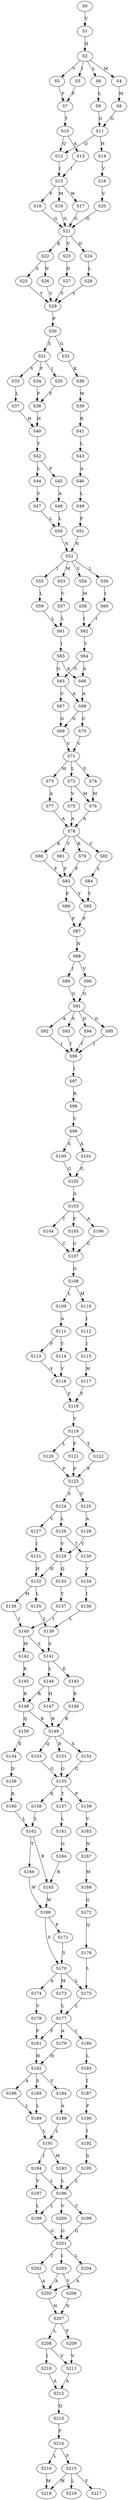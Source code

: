 strict digraph  {
	S0 -> S1 [ label = V ];
	S1 -> S2 [ label = Q ];
	S2 -> S3 [ label = I ];
	S2 -> S4 [ label = M ];
	S2 -> S5 [ label = V ];
	S2 -> S6 [ label = L ];
	S3 -> S7 [ label = F ];
	S4 -> S8 [ label = M ];
	S5 -> S7 [ label = F ];
	S6 -> S9 [ label = L ];
	S7 -> S10 [ label = T ];
	S8 -> S11 [ label = G ];
	S9 -> S11 [ label = G ];
	S10 -> S12 [ label = Q ];
	S10 -> S13 [ label = A ];
	S11 -> S12 [ label = Q ];
	S11 -> S14 [ label = H ];
	S12 -> S15 [ label = I ];
	S13 -> S15 [ label = I ];
	S14 -> S16 [ label = V ];
	S15 -> S17 [ label = W ];
	S15 -> S18 [ label = F ];
	S15 -> S19 [ label = M ];
	S16 -> S20 [ label = V ];
	S17 -> S21 [ label = G ];
	S18 -> S21 [ label = G ];
	S19 -> S21 [ label = G ];
	S20 -> S21 [ label = G ];
	S21 -> S22 [ label = K ];
	S21 -> S23 [ label = V ];
	S21 -> S24 [ label = D ];
	S22 -> S25 [ label = S ];
	S22 -> S26 [ label = N ];
	S23 -> S27 [ label = D ];
	S24 -> S28 [ label = L ];
	S25 -> S29 [ label = Y ];
	S26 -> S29 [ label = Y ];
	S27 -> S29 [ label = Y ];
	S28 -> S29 [ label = Y ];
	S29 -> S30 [ label = P ];
	S30 -> S31 [ label = S ];
	S30 -> S32 [ label = G ];
	S31 -> S33 [ label = V ];
	S31 -> S34 [ label = F ];
	S31 -> S35 [ label = I ];
	S32 -> S36 [ label = K ];
	S33 -> S37 [ label = L ];
	S34 -> S38 [ label = F ];
	S35 -> S38 [ label = F ];
	S36 -> S39 [ label = W ];
	S37 -> S40 [ label = H ];
	S38 -> S40 [ label = H ];
	S39 -> S41 [ label = R ];
	S40 -> S42 [ label = V ];
	S41 -> S43 [ label = L ];
	S42 -> S44 [ label = L ];
	S42 -> S45 [ label = F ];
	S43 -> S46 [ label = A ];
	S44 -> S47 [ label = V ];
	S45 -> S48 [ label = A ];
	S46 -> S49 [ label = L ];
	S47 -> S50 [ label = L ];
	S48 -> S50 [ label = L ];
	S49 -> S51 [ label = F ];
	S50 -> S52 [ label = N ];
	S51 -> S52 [ label = N ];
	S52 -> S53 [ label = M ];
	S52 -> S54 [ label = V ];
	S52 -> S55 [ label = I ];
	S52 -> S56 [ label = L ];
	S53 -> S57 [ label = V ];
	S54 -> S58 [ label = M ];
	S55 -> S59 [ label = L ];
	S56 -> S60 [ label = I ];
	S57 -> S61 [ label = L ];
	S58 -> S62 [ label = I ];
	S59 -> S61 [ label = L ];
	S60 -> S62 [ label = I ];
	S61 -> S63 [ label = I ];
	S62 -> S64 [ label = V ];
	S63 -> S65 [ label = G ];
	S63 -> S66 [ label = A ];
	S64 -> S66 [ label = A ];
	S64 -> S65 [ label = G ];
	S65 -> S67 [ label = C ];
	S65 -> S68 [ label = A ];
	S66 -> S68 [ label = A ];
	S67 -> S69 [ label = G ];
	S68 -> S69 [ label = G ];
	S68 -> S70 [ label = C ];
	S69 -> S71 [ label = V ];
	S70 -> S71 [ label = V ];
	S71 -> S72 [ label = L ];
	S71 -> S73 [ label = M ];
	S71 -> S74 [ label = S ];
	S72 -> S75 [ label = V ];
	S72 -> S76 [ label = M ];
	S73 -> S77 [ label = A ];
	S74 -> S76 [ label = M ];
	S75 -> S78 [ label = A ];
	S76 -> S78 [ label = A ];
	S77 -> S78 [ label = A ];
	S78 -> S79 [ label = R ];
	S78 -> S80 [ label = K ];
	S78 -> S81 [ label = V ];
	S78 -> S82 [ label = C ];
	S79 -> S83 [ label = F ];
	S80 -> S83 [ label = F ];
	S81 -> S83 [ label = F ];
	S82 -> S84 [ label = L ];
	S83 -> S85 [ label = Y ];
	S83 -> S86 [ label = F ];
	S84 -> S85 [ label = Y ];
	S85 -> S87 [ label = P ];
	S86 -> S87 [ label = P ];
	S87 -> S88 [ label = N ];
	S88 -> S89 [ label = I ];
	S88 -> S90 [ label = V ];
	S89 -> S91 [ label = G ];
	S90 -> S91 [ label = G ];
	S91 -> S92 [ label = A ];
	S91 -> S93 [ label = S ];
	S91 -> S94 [ label = D ];
	S91 -> S95 [ label = G ];
	S92 -> S96 [ label = I ];
	S93 -> S96 [ label = I ];
	S94 -> S96 [ label = I ];
	S95 -> S96 [ label = I ];
	S96 -> S97 [ label = I ];
	S97 -> S98 [ label = R ];
	S98 -> S99 [ label = Y ];
	S99 -> S100 [ label = S ];
	S99 -> S101 [ label = A ];
	S100 -> S102 [ label = G ];
	S101 -> S102 [ label = G ];
	S102 -> S103 [ label = A ];
	S103 -> S104 [ label = T ];
	S103 -> S105 [ label = F ];
	S103 -> S106 [ label = A ];
	S104 -> S107 [ label = C ];
	S105 -> S107 [ label = C ];
	S106 -> S107 [ label = C ];
	S107 -> S108 [ label = G ];
	S108 -> S109 [ label = L ];
	S108 -> S110 [ label = M ];
	S109 -> S111 [ label = A ];
	S110 -> S112 [ label = I ];
	S111 -> S113 [ label = F ];
	S111 -> S114 [ label = Y ];
	S112 -> S115 [ label = I ];
	S113 -> S116 [ label = V ];
	S114 -> S116 [ label = V ];
	S115 -> S117 [ label = M ];
	S116 -> S118 [ label = F ];
	S117 -> S118 [ label = F ];
	S118 -> S119 [ label = V ];
	S119 -> S120 [ label = L ];
	S119 -> S121 [ label = F ];
	S119 -> S122 [ label = Y ];
	S120 -> S123 [ label = P ];
	S121 -> S123 [ label = P ];
	S122 -> S123 [ label = P ];
	S123 -> S124 [ label = S ];
	S123 -> S125 [ label = C ];
	S124 -> S126 [ label = L ];
	S124 -> S127 [ label = V ];
	S125 -> S128 [ label = A ];
	S126 -> S129 [ label = V ];
	S126 -> S130 [ label = T ];
	S127 -> S131 [ label = I ];
	S128 -> S129 [ label = V ];
	S129 -> S132 [ label = H ];
	S129 -> S133 [ label = Q ];
	S130 -> S134 [ label = Y ];
	S131 -> S132 [ label = H ];
	S132 -> S135 [ label = L ];
	S132 -> S136 [ label = M ];
	S133 -> S137 [ label = Y ];
	S134 -> S138 [ label = I ];
	S135 -> S139 [ label = L ];
	S136 -> S140 [ label = I ];
	S137 -> S140 [ label = I ];
	S138 -> S139 [ label = L ];
	S139 -> S141 [ label = S ];
	S140 -> S141 [ label = S ];
	S140 -> S142 [ label = M ];
	S141 -> S143 [ label = E ];
	S141 -> S144 [ label = L ];
	S142 -> S145 [ label = K ];
	S143 -> S146 [ label = K ];
	S144 -> S147 [ label = H ];
	S144 -> S148 [ label = R ];
	S145 -> S148 [ label = R ];
	S146 -> S149 [ label = R ];
	S147 -> S149 [ label = R ];
	S148 -> S149 [ label = R ];
	S148 -> S150 [ label = Q ];
	S149 -> S151 [ label = R ];
	S149 -> S152 [ label = S ];
	S149 -> S153 [ label = Q ];
	S150 -> S154 [ label = E ];
	S151 -> S155 [ label = G ];
	S152 -> S155 [ label = G ];
	S153 -> S155 [ label = G ];
	S154 -> S156 [ label = D ];
	S155 -> S157 [ label = T ];
	S155 -> S158 [ label = K ];
	S155 -> S159 [ label = P ];
	S156 -> S160 [ label = R ];
	S157 -> S161 [ label = L ];
	S158 -> S162 [ label = L ];
	S159 -> S163 [ label = V ];
	S160 -> S162 [ label = L ];
	S161 -> S164 [ label = G ];
	S162 -> S165 [ label = R ];
	S162 -> S166 [ label = T ];
	S163 -> S167 [ label = N ];
	S164 -> S165 [ label = R ];
	S165 -> S168 [ label = W ];
	S166 -> S168 [ label = W ];
	S167 -> S169 [ label = M ];
	S168 -> S170 [ label = S ];
	S168 -> S171 [ label = P ];
	S169 -> S172 [ label = G ];
	S170 -> S173 [ label = M ];
	S170 -> S174 [ label = A ];
	S170 -> S175 [ label = L ];
	S171 -> S170 [ label = S ];
	S172 -> S176 [ label = Q ];
	S173 -> S177 [ label = L ];
	S174 -> S178 [ label = V ];
	S175 -> S177 [ label = L ];
	S176 -> S175 [ label = L ];
	S177 -> S179 [ label = A ];
	S177 -> S180 [ label = I ];
	S177 -> S181 [ label = F ];
	S178 -> S181 [ label = F ];
	S179 -> S182 [ label = H ];
	S180 -> S183 [ label = L ];
	S181 -> S182 [ label = H ];
	S182 -> S184 [ label = V ];
	S182 -> S185 [ label = S ];
	S182 -> S186 [ label = A ];
	S183 -> S187 [ label = I ];
	S184 -> S188 [ label = A ];
	S185 -> S189 [ label = L ];
	S186 -> S189 [ label = L ];
	S187 -> S190 [ label = F ];
	S188 -> S191 [ label = L ];
	S189 -> S191 [ label = L ];
	S190 -> S192 [ label = I ];
	S191 -> S193 [ label = M ];
	S191 -> S194 [ label = I ];
	S192 -> S195 [ label = S ];
	S193 -> S196 [ label = L ];
	S194 -> S196 [ label = L ];
	S194 -> S197 [ label = V ];
	S195 -> S196 [ label = L ];
	S196 -> S198 [ label = C ];
	S196 -> S199 [ label = L ];
	S196 -> S200 [ label = V ];
	S197 -> S199 [ label = L ];
	S198 -> S201 [ label = G ];
	S199 -> S201 [ label = G ];
	S200 -> S201 [ label = G ];
	S201 -> S202 [ label = T ];
	S201 -> S203 [ label = I ];
	S201 -> S204 [ label = L ];
	S202 -> S205 [ label = A ];
	S203 -> S205 [ label = A ];
	S203 -> S206 [ label = V ];
	S204 -> S205 [ label = A ];
	S205 -> S207 [ label = N ];
	S206 -> S207 [ label = N ];
	S207 -> S208 [ label = L ];
	S207 -> S209 [ label = F ];
	S208 -> S210 [ label = I ];
	S208 -> S211 [ label = V ];
	S209 -> S211 [ label = V ];
	S210 -> S212 [ label = A ];
	S211 -> S212 [ label = A ];
	S212 -> S213 [ label = Q ];
	S213 -> S214 [ label = F ];
	S214 -> S215 [ label = F ];
	S214 -> S216 [ label = L ];
	S215 -> S217 [ label = V ];
	S215 -> S218 [ label = L ];
	S215 -> S219 [ label = M ];
	S216 -> S219 [ label = M ];
}
